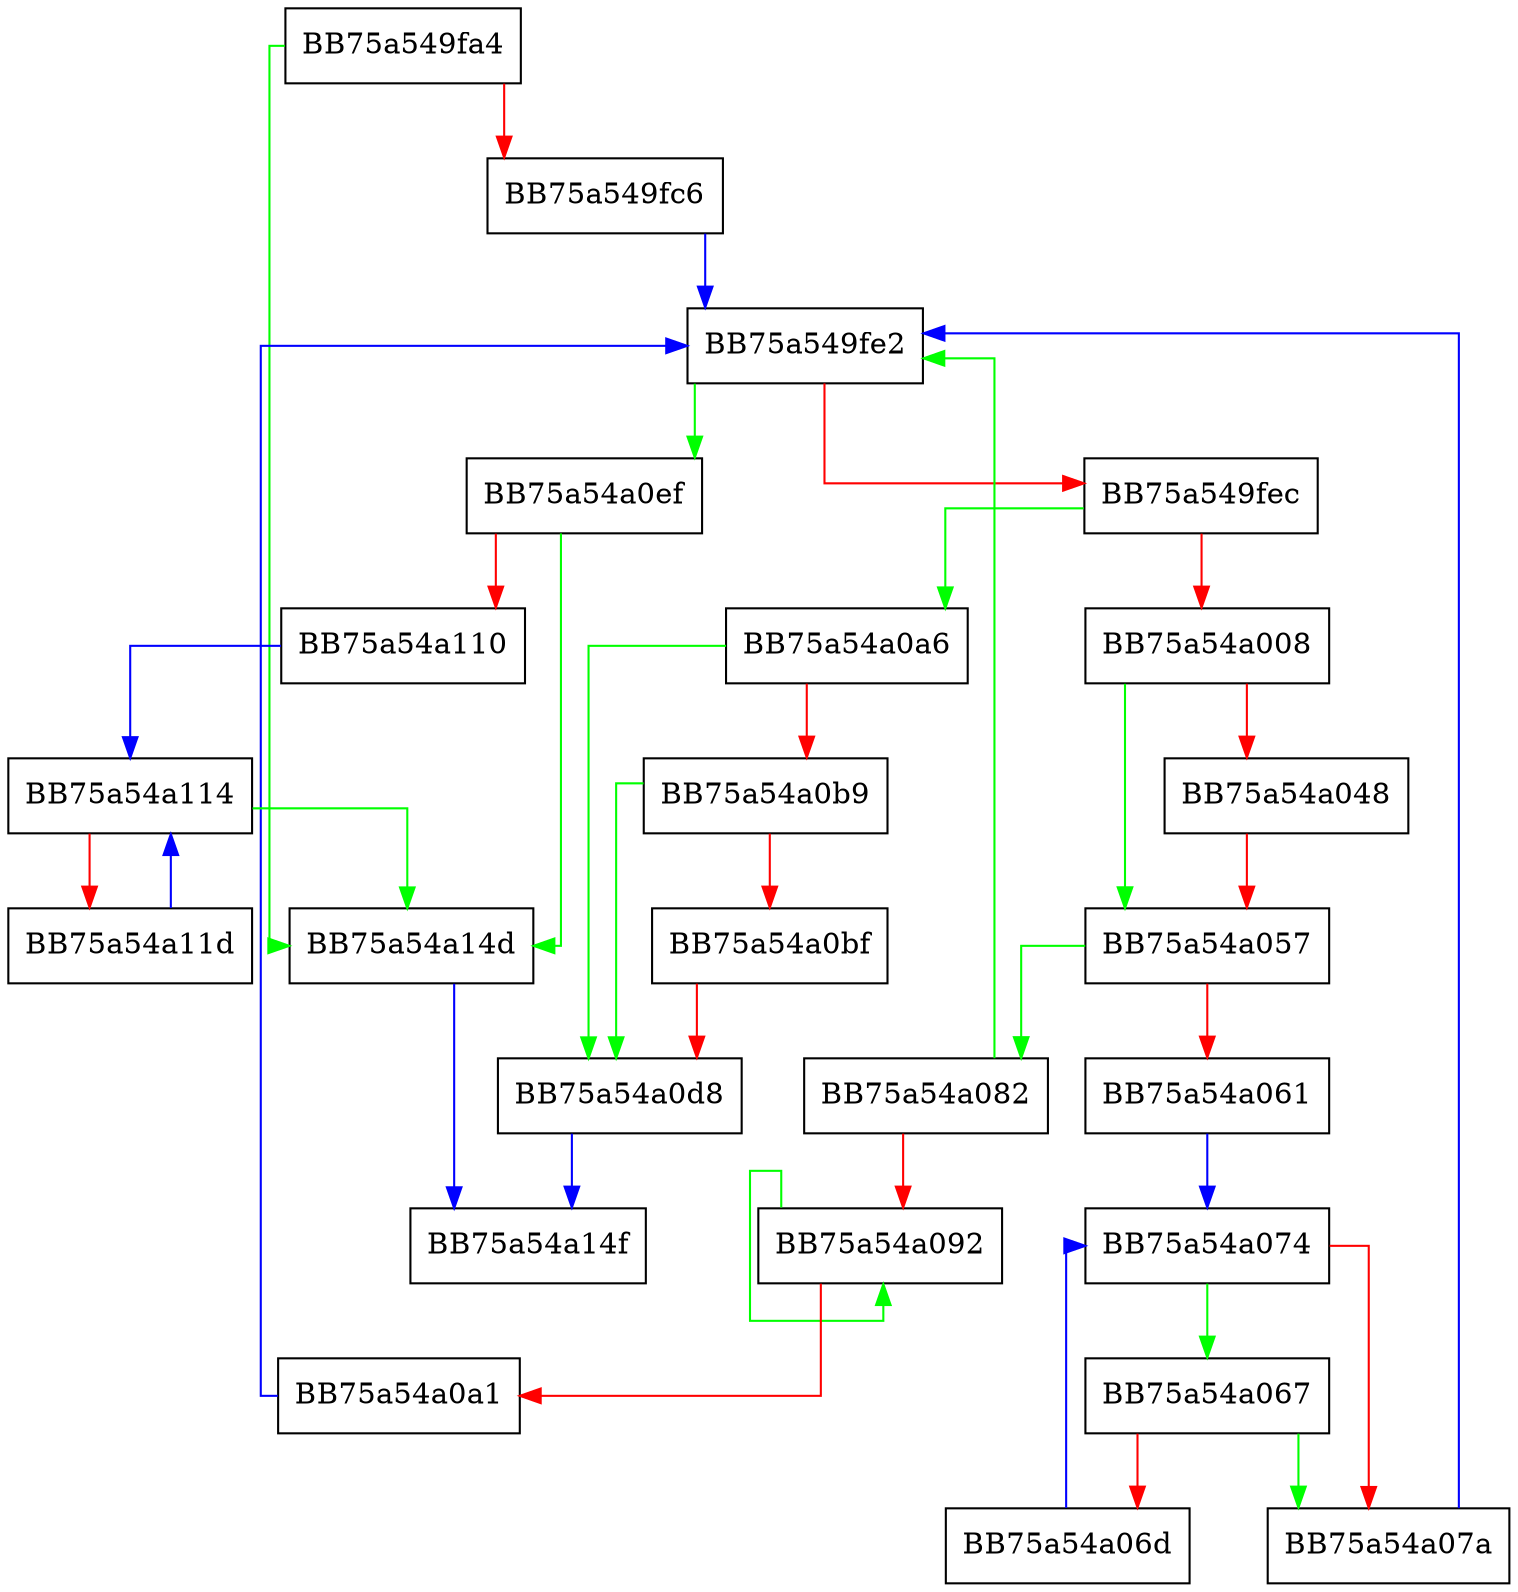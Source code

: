 digraph CreateAttributeListFromValues {
  node [shape="box"];
  graph [splines=ortho];
  BB75a549fa4 -> BB75a54a14d [color="green"];
  BB75a549fa4 -> BB75a549fc6 [color="red"];
  BB75a549fc6 -> BB75a549fe2 [color="blue"];
  BB75a549fe2 -> BB75a54a0ef [color="green"];
  BB75a549fe2 -> BB75a549fec [color="red"];
  BB75a549fec -> BB75a54a0a6 [color="green"];
  BB75a549fec -> BB75a54a008 [color="red"];
  BB75a54a008 -> BB75a54a057 [color="green"];
  BB75a54a008 -> BB75a54a048 [color="red"];
  BB75a54a048 -> BB75a54a057 [color="red"];
  BB75a54a057 -> BB75a54a082 [color="green"];
  BB75a54a057 -> BB75a54a061 [color="red"];
  BB75a54a061 -> BB75a54a074 [color="blue"];
  BB75a54a067 -> BB75a54a07a [color="green"];
  BB75a54a067 -> BB75a54a06d [color="red"];
  BB75a54a06d -> BB75a54a074 [color="blue"];
  BB75a54a074 -> BB75a54a067 [color="green"];
  BB75a54a074 -> BB75a54a07a [color="red"];
  BB75a54a07a -> BB75a549fe2 [color="blue"];
  BB75a54a082 -> BB75a549fe2 [color="green"];
  BB75a54a082 -> BB75a54a092 [color="red"];
  BB75a54a092 -> BB75a54a092 [color="green"];
  BB75a54a092 -> BB75a54a0a1 [color="red"];
  BB75a54a0a1 -> BB75a549fe2 [color="blue"];
  BB75a54a0a6 -> BB75a54a0d8 [color="green"];
  BB75a54a0a6 -> BB75a54a0b9 [color="red"];
  BB75a54a0b9 -> BB75a54a0d8 [color="green"];
  BB75a54a0b9 -> BB75a54a0bf [color="red"];
  BB75a54a0bf -> BB75a54a0d8 [color="red"];
  BB75a54a0d8 -> BB75a54a14f [color="blue"];
  BB75a54a0ef -> BB75a54a14d [color="green"];
  BB75a54a0ef -> BB75a54a110 [color="red"];
  BB75a54a110 -> BB75a54a114 [color="blue"];
  BB75a54a114 -> BB75a54a14d [color="green"];
  BB75a54a114 -> BB75a54a11d [color="red"];
  BB75a54a11d -> BB75a54a114 [color="blue"];
  BB75a54a14d -> BB75a54a14f [color="blue"];
}